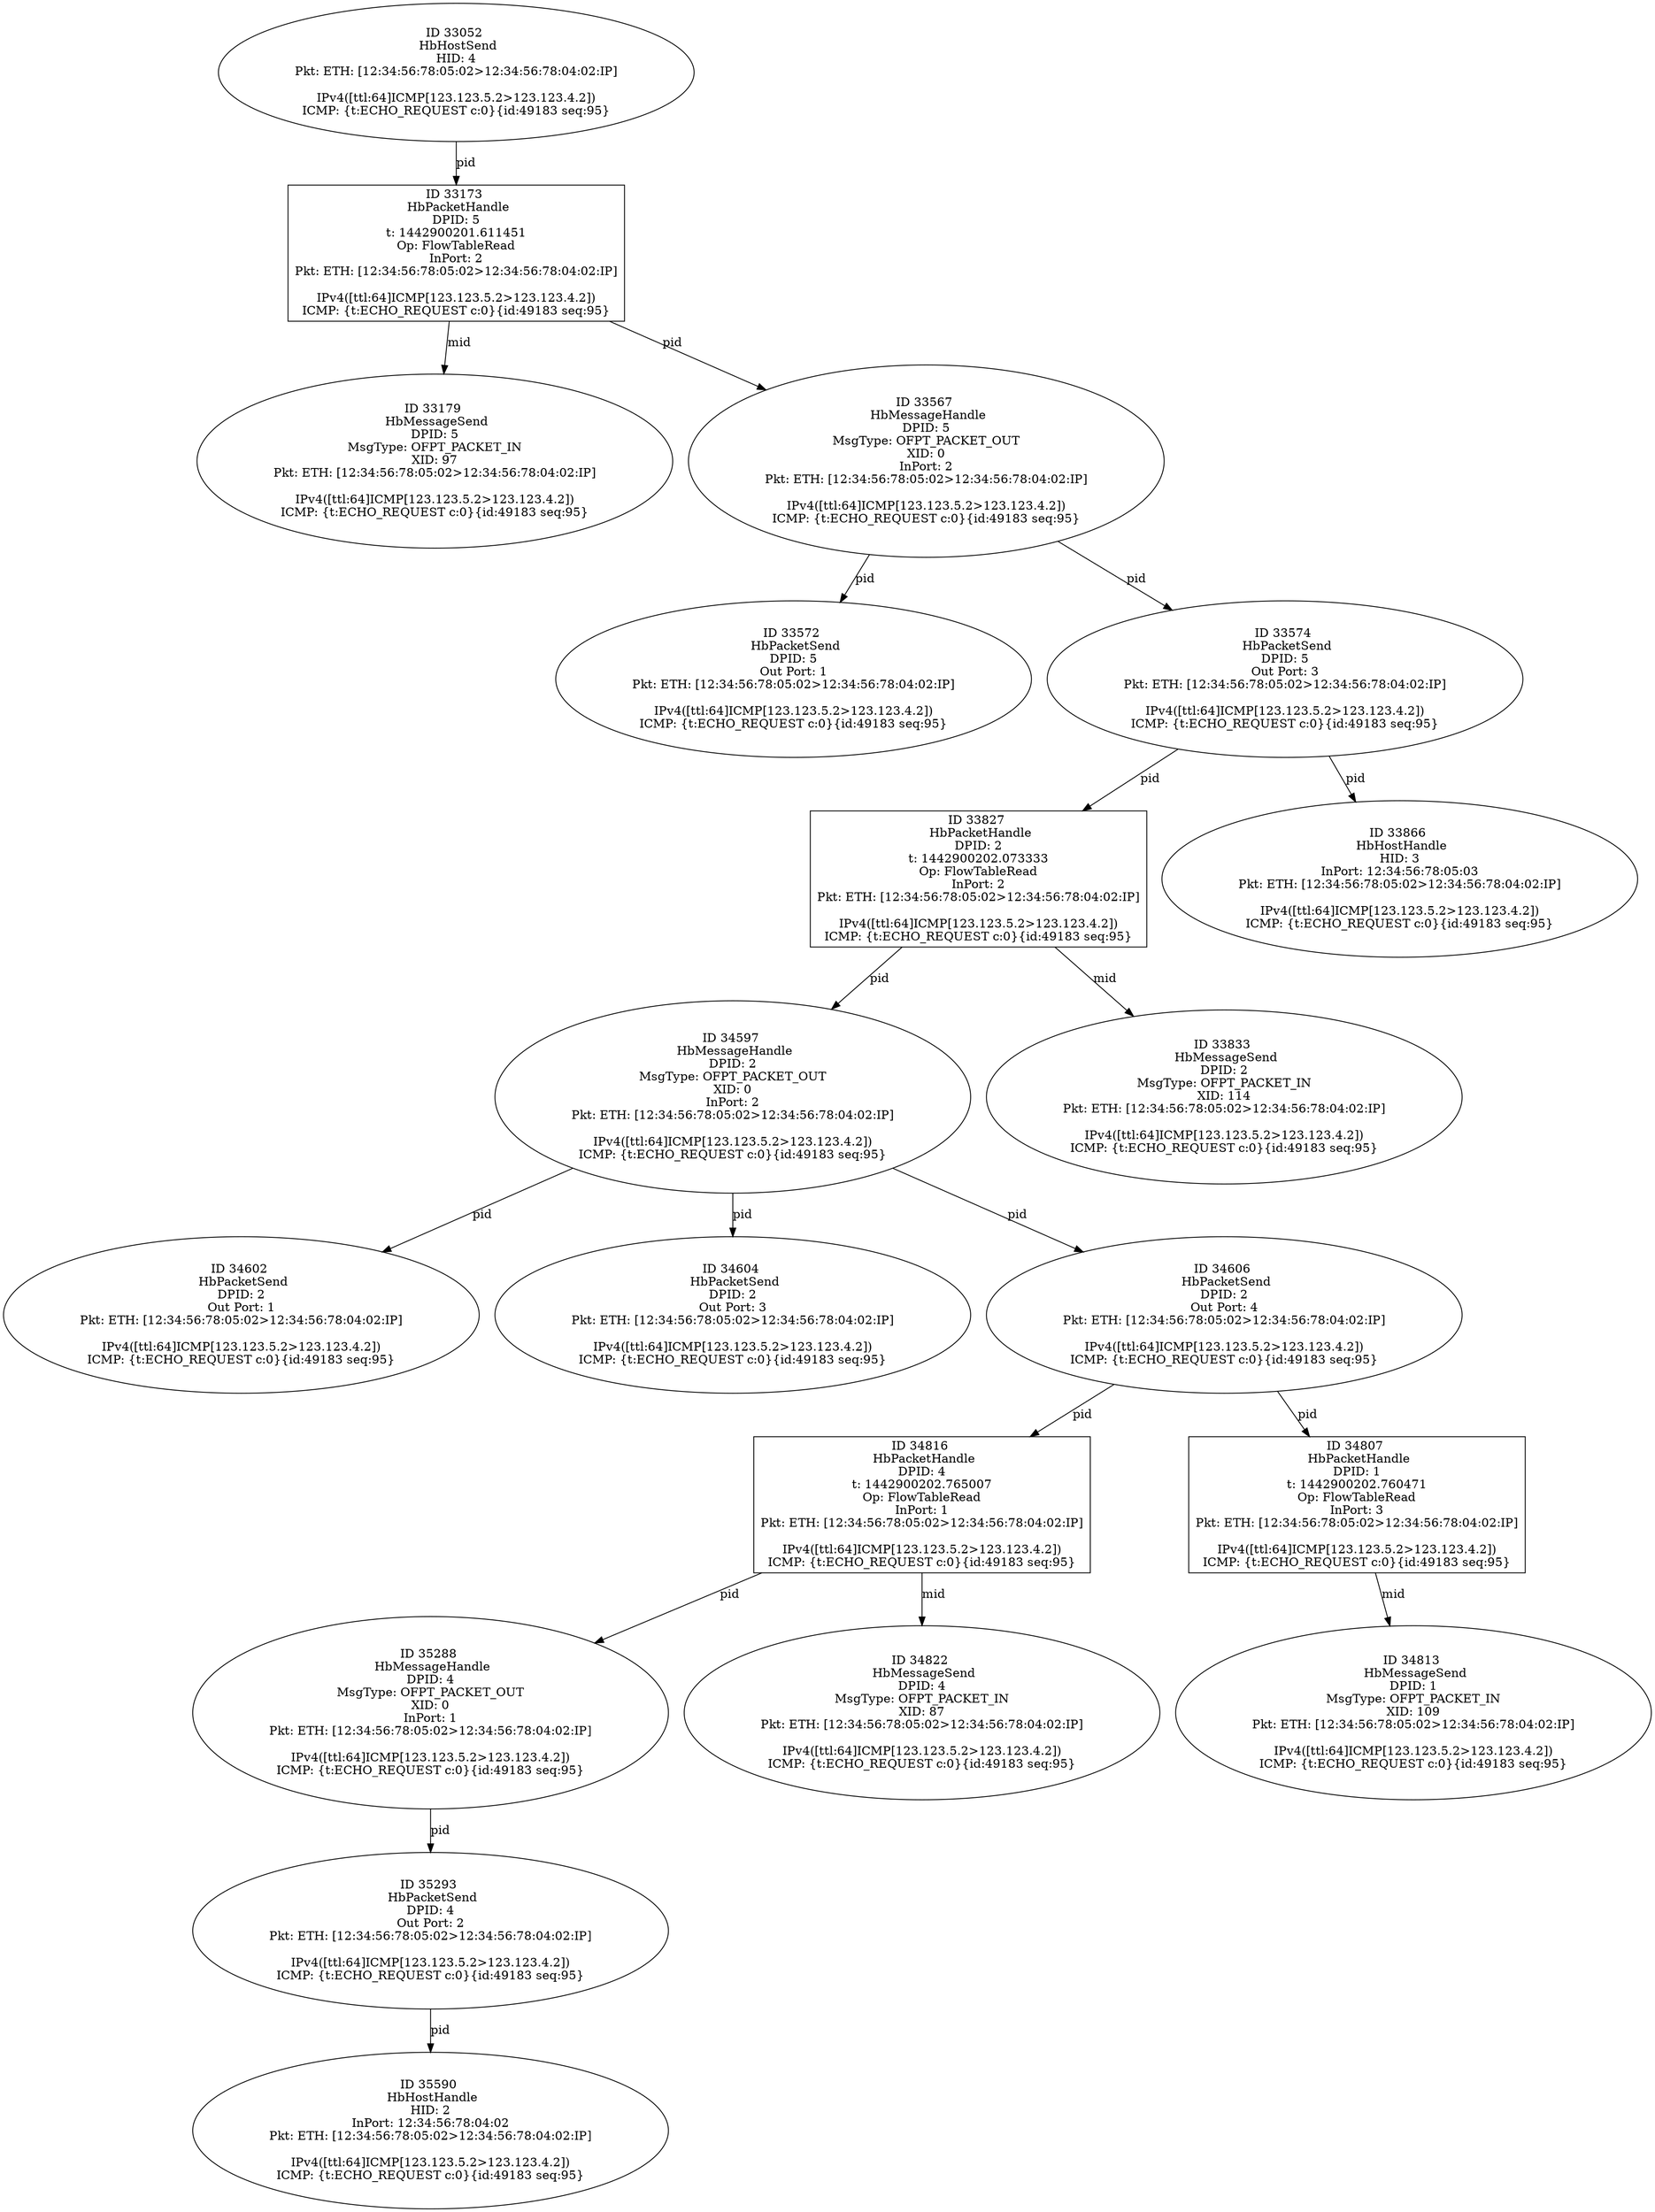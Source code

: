 strict digraph G {
34816 [shape=box, event=<hb_events.HbPacketHandle object at 0x10efd8490>, label="ID 34816 
 HbPacketHandle
DPID: 4
t: 1442900202.765007
Op: FlowTableRead
InPort: 1
Pkt: ETH: [12:34:56:78:05:02>12:34:56:78:04:02:IP]

IPv4([ttl:64]ICMP[123.123.5.2>123.123.4.2])
ICMP: {t:ECHO_REQUEST c:0}{id:49183 seq:95}"];
33827 [shape=box, event=<hb_events.HbPacketHandle object at 0x10ed61250>, label="ID 33827 
 HbPacketHandle
DPID: 2
t: 1442900202.073333
Op: FlowTableRead
InPort: 2
Pkt: ETH: [12:34:56:78:05:02>12:34:56:78:04:02:IP]

IPv4([ttl:64]ICMP[123.123.5.2>123.123.4.2])
ICMP: {t:ECHO_REQUEST c:0}{id:49183 seq:95}"];
33572 [shape=oval, event=<hb_events.HbPacketSend object at 0x10ecdfb90>, label="ID 33572 
 HbPacketSend
DPID: 5
Out Port: 1
Pkt: ETH: [12:34:56:78:05:02>12:34:56:78:04:02:IP]

IPv4([ttl:64]ICMP[123.123.5.2>123.123.4.2])
ICMP: {t:ECHO_REQUEST c:0}{id:49183 seq:95}"];
34597 [shape=oval, event=<hb_events.HbMessageHandle object at 0x10ef24510>, label="ID 34597 
 HbMessageHandle
DPID: 2
MsgType: OFPT_PACKET_OUT
XID: 0
InPort: 2
Pkt: ETH: [12:34:56:78:05:02>12:34:56:78:04:02:IP]

IPv4([ttl:64]ICMP[123.123.5.2>123.123.4.2])
ICMP: {t:ECHO_REQUEST c:0}{id:49183 seq:95}"];
33574 [shape=oval, event=<hb_events.HbPacketSend object at 0x10ecdfdd0>, label="ID 33574 
 HbPacketSend
DPID: 5
Out Port: 3
Pkt: ETH: [12:34:56:78:05:02>12:34:56:78:04:02:IP]

IPv4([ttl:64]ICMP[123.123.5.2>123.123.4.2])
ICMP: {t:ECHO_REQUEST c:0}{id:49183 seq:95}"];
33833 [shape=oval, event=<hb_events.HbMessageSend object at 0x10ed61850>, label="ID 33833 
 HbMessageSend
DPID: 2
MsgType: OFPT_PACKET_IN
XID: 114
Pkt: ETH: [12:34:56:78:05:02>12:34:56:78:04:02:IP]

IPv4([ttl:64]ICMP[123.123.5.2>123.123.4.2])
ICMP: {t:ECHO_REQUEST c:0}{id:49183 seq:95}"];
33866 [shape=oval, event=<hb_events.HbHostHandle object at 0x10ed7a310>, label="ID 33866 
 HbHostHandle
HID: 3
InPort: 12:34:56:78:05:03
Pkt: ETH: [12:34:56:78:05:02>12:34:56:78:04:02:IP]

IPv4([ttl:64]ICMP[123.123.5.2>123.123.4.2])
ICMP: {t:ECHO_REQUEST c:0}{id:49183 seq:95}"];
34602 [shape=oval, event=<hb_events.HbPacketSend object at 0x10ef243d0>, label="ID 34602 
 HbPacketSend
DPID: 2
Out Port: 1
Pkt: ETH: [12:34:56:78:05:02>12:34:56:78:04:02:IP]

IPv4([ttl:64]ICMP[123.123.5.2>123.123.4.2])
ICMP: {t:ECHO_REQUEST c:0}{id:49183 seq:95}"];
34604 [shape=oval, event=<hb_events.HbPacketSend object at 0x10ef36b50>, label="ID 34604 
 HbPacketSend
DPID: 2
Out Port: 3
Pkt: ETH: [12:34:56:78:05:02>12:34:56:78:04:02:IP]

IPv4([ttl:64]ICMP[123.123.5.2>123.123.4.2])
ICMP: {t:ECHO_REQUEST c:0}{id:49183 seq:95}"];
34606 [shape=oval, event=<hb_events.HbPacketSend object at 0x10ef36bd0>, label="ID 34606 
 HbPacketSend
DPID: 2
Out Port: 4
Pkt: ETH: [12:34:56:78:05:02>12:34:56:78:04:02:IP]

IPv4([ttl:64]ICMP[123.123.5.2>123.123.4.2])
ICMP: {t:ECHO_REQUEST c:0}{id:49183 seq:95}"];
35293 [shape=oval, event=<hb_events.HbPacketSend object at 0x10f15bed0>, label="ID 35293 
 HbPacketSend
DPID: 4
Out Port: 2
Pkt: ETH: [12:34:56:78:05:02>12:34:56:78:04:02:IP]

IPv4([ttl:64]ICMP[123.123.5.2>123.123.4.2])
ICMP: {t:ECHO_REQUEST c:0}{id:49183 seq:95}"];
35590 [shape=oval, event=<hb_events.HbHostHandle object at 0x10f248690>, label="ID 35590 
 HbHostHandle
HID: 2
InPort: 12:34:56:78:04:02
Pkt: ETH: [12:34:56:78:05:02>12:34:56:78:04:02:IP]

IPv4([ttl:64]ICMP[123.123.5.2>123.123.4.2])
ICMP: {t:ECHO_REQUEST c:0}{id:49183 seq:95}"];
33173 [shape=box, event=<hb_events.HbPacketHandle object at 0x10ec40990>, label="ID 33173 
 HbPacketHandle
DPID: 5
t: 1442900201.611451
Op: FlowTableRead
InPort: 2
Pkt: ETH: [12:34:56:78:05:02>12:34:56:78:04:02:IP]

IPv4([ttl:64]ICMP[123.123.5.2>123.123.4.2])
ICMP: {t:ECHO_REQUEST c:0}{id:49183 seq:95}"];
34807 [shape=box, event=<hb_events.HbPacketHandle object at 0x10efcc410>, label="ID 34807 
 HbPacketHandle
DPID: 1
t: 1442900202.760471
Op: FlowTableRead
InPort: 3
Pkt: ETH: [12:34:56:78:05:02>12:34:56:78:04:02:IP]

IPv4([ttl:64]ICMP[123.123.5.2>123.123.4.2])
ICMP: {t:ECHO_REQUEST c:0}{id:49183 seq:95}"];
35288 [shape=oval, event=<hb_events.HbMessageHandle object at 0x10f14f410>, label="ID 35288 
 HbMessageHandle
DPID: 4
MsgType: OFPT_PACKET_OUT
XID: 0
InPort: 1
Pkt: ETH: [12:34:56:78:05:02>12:34:56:78:04:02:IP]

IPv4([ttl:64]ICMP[123.123.5.2>123.123.4.2])
ICMP: {t:ECHO_REQUEST c:0}{id:49183 seq:95}"];
34822 [shape=oval, event=<hb_events.HbMessageSend object at 0x10efde710>, label="ID 34822 
 HbMessageSend
DPID: 4
MsgType: OFPT_PACKET_IN
XID: 87
Pkt: ETH: [12:34:56:78:05:02>12:34:56:78:04:02:IP]

IPv4([ttl:64]ICMP[123.123.5.2>123.123.4.2])
ICMP: {t:ECHO_REQUEST c:0}{id:49183 seq:95}"];
33179 [shape=oval, event=<hb_events.HbMessageSend object at 0x10ec47b90>, label="ID 33179 
 HbMessageSend
DPID: 5
MsgType: OFPT_PACKET_IN
XID: 97
Pkt: ETH: [12:34:56:78:05:02>12:34:56:78:04:02:IP]

IPv4([ttl:64]ICMP[123.123.5.2>123.123.4.2])
ICMP: {t:ECHO_REQUEST c:0}{id:49183 seq:95}"];
33052 [shape=oval, event=<hb_events.HbHostSend object at 0x10ec11490>, label="ID 33052 
 HbHostSend
HID: 4
Pkt: ETH: [12:34:56:78:05:02>12:34:56:78:04:02:IP]

IPv4([ttl:64]ICMP[123.123.5.2>123.123.4.2])
ICMP: {t:ECHO_REQUEST c:0}{id:49183 seq:95}"];
34813 [shape=oval, event=<hb_events.HbMessageSend object at 0x10efd84d0>, label="ID 34813 
 HbMessageSend
DPID: 1
MsgType: OFPT_PACKET_IN
XID: 109
Pkt: ETH: [12:34:56:78:05:02>12:34:56:78:04:02:IP]

IPv4([ttl:64]ICMP[123.123.5.2>123.123.4.2])
ICMP: {t:ECHO_REQUEST c:0}{id:49183 seq:95}"];
33567 [shape=oval, event=<hb_events.HbMessageHandle object at 0x10ecdf690>, label="ID 33567 
 HbMessageHandle
DPID: 5
MsgType: OFPT_PACKET_OUT
XID: 0
InPort: 2
Pkt: ETH: [12:34:56:78:05:02>12:34:56:78:04:02:IP]

IPv4([ttl:64]ICMP[123.123.5.2>123.123.4.2])
ICMP: {t:ECHO_REQUEST c:0}{id:49183 seq:95}"];
34816 -> 35288  [rel=pid, label=pid];
34816 -> 34822  [rel=mid, label=mid];
33827 -> 33833  [rel=mid, label=mid];
33827 -> 34597  [rel=pid, label=pid];
34597 -> 34602  [rel=pid, label=pid];
34597 -> 34604  [rel=pid, label=pid];
34597 -> 34606  [rel=pid, label=pid];
33574 -> 33866  [rel=pid, label=pid];
33574 -> 33827  [rel=pid, label=pid];
34606 -> 34816  [rel=pid, label=pid];
34606 -> 34807  [rel=pid, label=pid];
35293 -> 35590  [rel=pid, label=pid];
33173 -> 33179  [rel=mid, label=mid];
33173 -> 33567  [rel=pid, label=pid];
34807 -> 34813  [rel=mid, label=mid];
35288 -> 35293  [rel=pid, label=pid];
33052 -> 33173  [rel=pid, label=pid];
33567 -> 33572  [rel=pid, label=pid];
33567 -> 33574  [rel=pid, label=pid];
}

